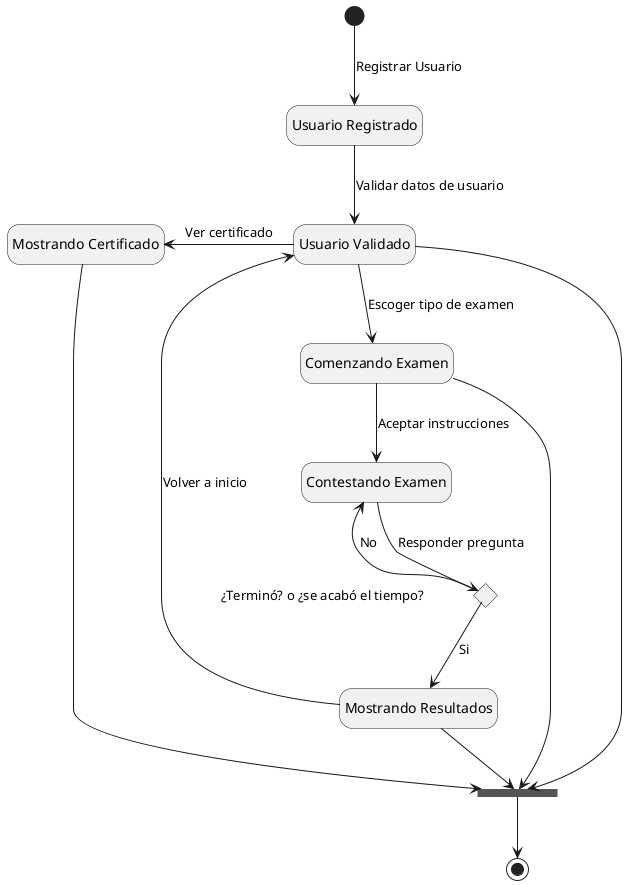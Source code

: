 @startuml Project-StateDiagram
state join_state <<join>>
state c <<choice>>
state Usuario_Registrado as "Usuario Registrado"
state Usuario_Validado as "Usuario Validado"
state Certificado_Mostrado as "Mostrando Certificado"
state Instrucciones_Mostradas as "Comenzando Examen"
state Pregunta_Mostrada as "Contestando Examen"
state Resultados_Mostrados as "Mostrando Resultados"

hide empty description

<style>
note {
    LineColor transparent
    BackgroundColor transparent
}
</style>

[*] --> Usuario_Registrado : Registrar Usuario
Usuario_Registrado -down-> Usuario_Validado : Validar datos de usuario
Usuario_Validado -down-> Instrucciones_Mostradas : Escoger tipo de examen
Instrucciones_Mostradas -down-> Pregunta_Mostrada : Aceptar instrucciones
Pregunta_Mostrada -down-> c : Responder pregunta
c -up-> Pregunta_Mostrada : No
c -down-> Resultados_Mostrados : Si
Resultados_Mostrados --> join_state

note left of c
    ¿Terminó? o ¿se acabó el tiempo?
end note

Resultados_Mostrados -left-> Usuario_Validado : Volver a inicio
Usuario_Validado -right-> join_state
Instrucciones_Mostradas -right-> join_state
Usuario_Validado -left-> Certificado_Mostrado : Ver certificado
Certificado_Mostrado -down-> join_state
join_state --> [*]

@enduml